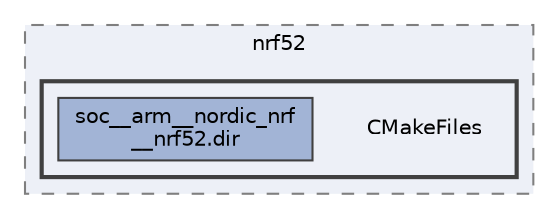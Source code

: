 digraph "build/zephyr/soc/arm/nordic_nrf/nrf52/CMakeFiles"
{
 // LATEX_PDF_SIZE
  bgcolor="transparent";
  edge [fontname=Helvetica,fontsize=10,labelfontname=Helvetica,labelfontsize=10];
  node [fontname=Helvetica,fontsize=10,shape=box,height=0.2,width=0.4];
  compound=true
  subgraph clusterdir_d49d5d54ebd1951d3a7c2fa72cda044c {
    graph [ bgcolor="#edf0f7", pencolor="grey50", label="nrf52", fontname=Helvetica,fontsize=10 style="filled,dashed", URL="dir_d49d5d54ebd1951d3a7c2fa72cda044c.html",tooltip=""]
  subgraph clusterdir_69b9aaf807a006da1d6134c41f6b74d4 {
    graph [ bgcolor="#edf0f7", pencolor="grey25", label="", fontname=Helvetica,fontsize=10 style="filled,bold", URL="dir_69b9aaf807a006da1d6134c41f6b74d4.html",tooltip=""]
    dir_69b9aaf807a006da1d6134c41f6b74d4 [shape=plaintext, label="CMakeFiles"];
  dir_596ef7651fb962fe141fd3d84165fb42 [label="soc__arm__nordic_nrf\l__nrf52.dir", fillcolor="#a2b4d6", color="grey25", style="filled", URL="dir_596ef7651fb962fe141fd3d84165fb42.html",tooltip=""];
  }
  }
}
